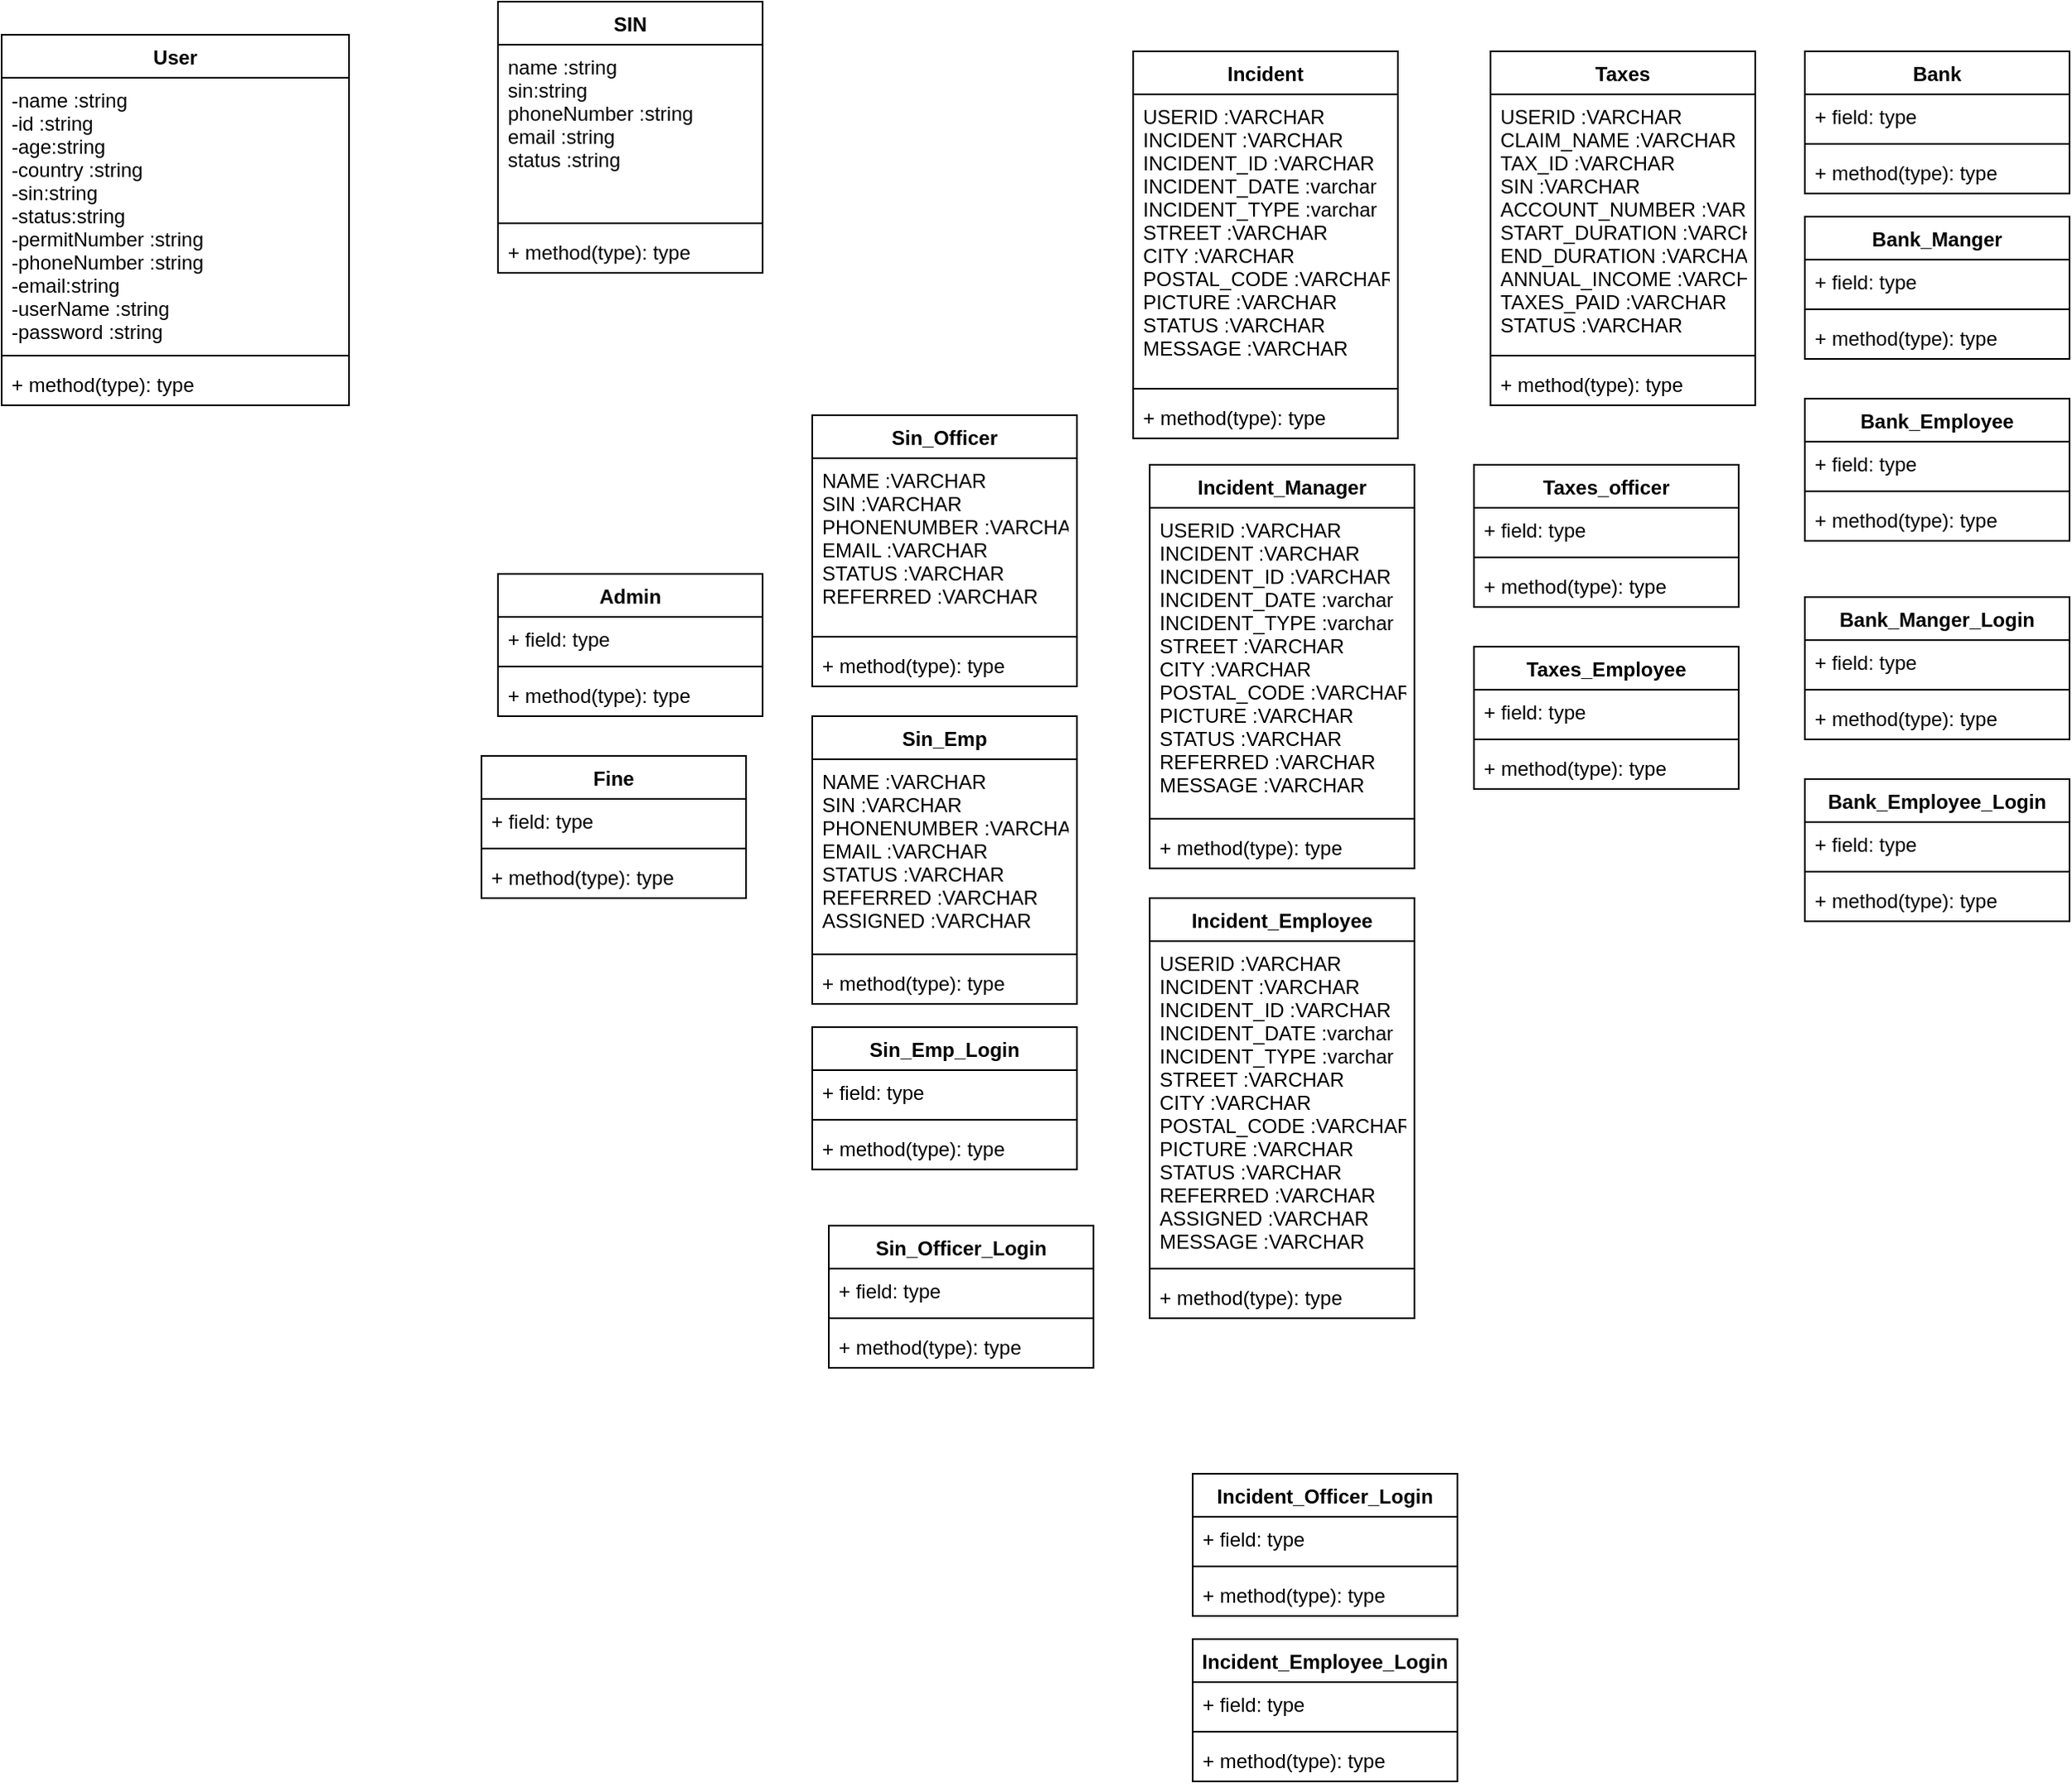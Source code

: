 <mxfile version="20.6.2" type="device"><diagram id="7TPfYMqjOXTpqe688zoS" name="Page-1"><mxGraphModel dx="2105" dy="641" grid="1" gridSize="10" guides="1" tooltips="1" connect="1" arrows="1" fold="1" page="1" pageScale="1" pageWidth="827" pageHeight="1169" math="0" shadow="0"><root><mxCell id="0"/><mxCell id="1" parent="0"/><mxCell id="t15MhjpTgTjXFIqs2MB7-1" value="User" style="swimlane;fontStyle=1;align=center;verticalAlign=top;childLayout=stackLayout;horizontal=1;startSize=26;horizontalStack=0;resizeParent=1;resizeParentMax=0;resizeLast=0;collapsible=1;marginBottom=0;" parent="1" vertex="1"><mxGeometry x="-270" y="130" width="210" height="224" as="geometry"/></mxCell><mxCell id="t15MhjpTgTjXFIqs2MB7-2" value="-name :string &#10;-id :string &#10;-age:string &#10;-country :string &#10;-sin:string &#10;-status:string &#10;-permitNumber :string &#10;-phoneNumber :string &#10;-email:string &#10;-userName :string &#10;-password :string " style="text;strokeColor=none;fillColor=none;align=left;verticalAlign=top;spacingLeft=4;spacingRight=4;overflow=hidden;rotatable=0;points=[[0,0.5],[1,0.5]];portConstraint=eastwest;" parent="t15MhjpTgTjXFIqs2MB7-1" vertex="1"><mxGeometry y="26" width="210" height="164" as="geometry"/></mxCell><mxCell id="t15MhjpTgTjXFIqs2MB7-3" value="" style="line;strokeWidth=1;fillColor=none;align=left;verticalAlign=middle;spacingTop=-1;spacingLeft=3;spacingRight=3;rotatable=0;labelPosition=right;points=[];portConstraint=eastwest;strokeColor=inherit;" parent="t15MhjpTgTjXFIqs2MB7-1" vertex="1"><mxGeometry y="190" width="210" height="8" as="geometry"/></mxCell><mxCell id="t15MhjpTgTjXFIqs2MB7-4" value="+ method(type): type" style="text;strokeColor=none;fillColor=none;align=left;verticalAlign=top;spacingLeft=4;spacingRight=4;overflow=hidden;rotatable=0;points=[[0,0.5],[1,0.5]];portConstraint=eastwest;" parent="t15MhjpTgTjXFIqs2MB7-1" vertex="1"><mxGeometry y="198" width="210" height="26" as="geometry"/></mxCell><mxCell id="t15MhjpTgTjXFIqs2MB7-5" value="SIN" style="swimlane;fontStyle=1;align=center;verticalAlign=top;childLayout=stackLayout;horizontal=1;startSize=26;horizontalStack=0;resizeParent=1;resizeParentMax=0;resizeLast=0;collapsible=1;marginBottom=0;" parent="1" vertex="1"><mxGeometry x="30" y="110" width="160" height="164" as="geometry"/></mxCell><mxCell id="t15MhjpTgTjXFIqs2MB7-6" value="name :string &#10;sin:string &#10;phoneNumber :string &#10;email :string &#10;status :string " style="text;strokeColor=none;fillColor=none;align=left;verticalAlign=top;spacingLeft=4;spacingRight=4;overflow=hidden;rotatable=0;points=[[0,0.5],[1,0.5]];portConstraint=eastwest;" parent="t15MhjpTgTjXFIqs2MB7-5" vertex="1"><mxGeometry y="26" width="160" height="104" as="geometry"/></mxCell><mxCell id="t15MhjpTgTjXFIqs2MB7-7" value="" style="line;strokeWidth=1;fillColor=none;align=left;verticalAlign=middle;spacingTop=-1;spacingLeft=3;spacingRight=3;rotatable=0;labelPosition=right;points=[];portConstraint=eastwest;strokeColor=inherit;" parent="t15MhjpTgTjXFIqs2MB7-5" vertex="1"><mxGeometry y="130" width="160" height="8" as="geometry"/></mxCell><mxCell id="t15MhjpTgTjXFIqs2MB7-8" value="+ method(type): type" style="text;strokeColor=none;fillColor=none;align=left;verticalAlign=top;spacingLeft=4;spacingRight=4;overflow=hidden;rotatable=0;points=[[0,0.5],[1,0.5]];portConstraint=eastwest;" parent="t15MhjpTgTjXFIqs2MB7-5" vertex="1"><mxGeometry y="138" width="160" height="26" as="geometry"/></mxCell><mxCell id="t15MhjpTgTjXFIqs2MB7-9" value="Sin_Officer" style="swimlane;fontStyle=1;align=center;verticalAlign=top;childLayout=stackLayout;horizontal=1;startSize=26;horizontalStack=0;resizeParent=1;resizeParentMax=0;resizeLast=0;collapsible=1;marginBottom=0;" parent="1" vertex="1"><mxGeometry x="220" y="360" width="160" height="164" as="geometry"/></mxCell><mxCell id="t15MhjpTgTjXFIqs2MB7-10" value="NAME :VARCHAR &#10;SIN :VARCHAR &#10;PHONENUMBER :VARCHAR&#10;EMAIL :VARCHAR&#10;STATUS :VARCHAR&#10;REFERRED :VARCHAR" style="text;strokeColor=none;fillColor=none;align=left;verticalAlign=top;spacingLeft=4;spacingRight=4;overflow=hidden;rotatable=0;points=[[0,0.5],[1,0.5]];portConstraint=eastwest;" parent="t15MhjpTgTjXFIqs2MB7-9" vertex="1"><mxGeometry y="26" width="160" height="104" as="geometry"/></mxCell><mxCell id="t15MhjpTgTjXFIqs2MB7-11" value="" style="line;strokeWidth=1;fillColor=none;align=left;verticalAlign=middle;spacingTop=-1;spacingLeft=3;spacingRight=3;rotatable=0;labelPosition=right;points=[];portConstraint=eastwest;strokeColor=inherit;" parent="t15MhjpTgTjXFIqs2MB7-9" vertex="1"><mxGeometry y="130" width="160" height="8" as="geometry"/></mxCell><mxCell id="t15MhjpTgTjXFIqs2MB7-12" value="+ method(type): type" style="text;strokeColor=none;fillColor=none;align=left;verticalAlign=top;spacingLeft=4;spacingRight=4;overflow=hidden;rotatable=0;points=[[0,0.5],[1,0.5]];portConstraint=eastwest;" parent="t15MhjpTgTjXFIqs2MB7-9" vertex="1"><mxGeometry y="138" width="160" height="26" as="geometry"/></mxCell><mxCell id="t15MhjpTgTjXFIqs2MB7-13" value="Sin_Emp" style="swimlane;fontStyle=1;align=center;verticalAlign=top;childLayout=stackLayout;horizontal=1;startSize=26;horizontalStack=0;resizeParent=1;resizeParentMax=0;resizeLast=0;collapsible=1;marginBottom=0;" parent="1" vertex="1"><mxGeometry x="220" y="542" width="160" height="174" as="geometry"/></mxCell><mxCell id="t15MhjpTgTjXFIqs2MB7-14" value="NAME :VARCHAR&#10;SIN :VARCHAR&#10;PHONENUMBER :VARCHAR&#10;EMAIL :VARCHAR&#10;STATUS :VARCHAR&#10;REFERRED :VARCHAR&#10;ASSIGNED :VARCHAR" style="text;strokeColor=none;fillColor=none;align=left;verticalAlign=top;spacingLeft=4;spacingRight=4;overflow=hidden;rotatable=0;points=[[0,0.5],[1,0.5]];portConstraint=eastwest;" parent="t15MhjpTgTjXFIqs2MB7-13" vertex="1"><mxGeometry y="26" width="160" height="114" as="geometry"/></mxCell><mxCell id="t15MhjpTgTjXFIqs2MB7-15" value="" style="line;strokeWidth=1;fillColor=none;align=left;verticalAlign=middle;spacingTop=-1;spacingLeft=3;spacingRight=3;rotatable=0;labelPosition=right;points=[];portConstraint=eastwest;strokeColor=inherit;" parent="t15MhjpTgTjXFIqs2MB7-13" vertex="1"><mxGeometry y="140" width="160" height="8" as="geometry"/></mxCell><mxCell id="t15MhjpTgTjXFIqs2MB7-16" value="+ method(type): type" style="text;strokeColor=none;fillColor=none;align=left;verticalAlign=top;spacingLeft=4;spacingRight=4;overflow=hidden;rotatable=0;points=[[0,0.5],[1,0.5]];portConstraint=eastwest;" parent="t15MhjpTgTjXFIqs2MB7-13" vertex="1"><mxGeometry y="148" width="160" height="26" as="geometry"/></mxCell><mxCell id="t15MhjpTgTjXFIqs2MB7-17" value="Incident" style="swimlane;fontStyle=1;align=center;verticalAlign=top;childLayout=stackLayout;horizontal=1;startSize=26;horizontalStack=0;resizeParent=1;resizeParentMax=0;resizeLast=0;collapsible=1;marginBottom=0;" parent="1" vertex="1"><mxGeometry x="414" y="140" width="160" height="234" as="geometry"/></mxCell><mxCell id="t15MhjpTgTjXFIqs2MB7-18" value="USERID :VARCHAR&#10;INCIDENT :VARCHAR&#10;INCIDENT_ID :VARCHAR&#10;INCIDENT_DATE :varchar&#10;INCIDENT_TYPE :varchar&#10;STREET :VARCHAR&#10;CITY :VARCHAR&#10;POSTAL_CODE :VARCHAR&#10;PICTURE :VARCHAR&#10;STATUS :VARCHAR&#10;MESSAGE :VARCHAR" style="text;strokeColor=none;fillColor=none;align=left;verticalAlign=top;spacingLeft=4;spacingRight=4;overflow=hidden;rotatable=0;points=[[0,0.5],[1,0.5]];portConstraint=eastwest;" parent="t15MhjpTgTjXFIqs2MB7-17" vertex="1"><mxGeometry y="26" width="160" height="174" as="geometry"/></mxCell><mxCell id="t15MhjpTgTjXFIqs2MB7-19" value="" style="line;strokeWidth=1;fillColor=none;align=left;verticalAlign=middle;spacingTop=-1;spacingLeft=3;spacingRight=3;rotatable=0;labelPosition=right;points=[];portConstraint=eastwest;strokeColor=inherit;" parent="t15MhjpTgTjXFIqs2MB7-17" vertex="1"><mxGeometry y="200" width="160" height="8" as="geometry"/></mxCell><mxCell id="t15MhjpTgTjXFIqs2MB7-20" value="+ method(type): type" style="text;strokeColor=none;fillColor=none;align=left;verticalAlign=top;spacingLeft=4;spacingRight=4;overflow=hidden;rotatable=0;points=[[0,0.5],[1,0.5]];portConstraint=eastwest;" parent="t15MhjpTgTjXFIqs2MB7-17" vertex="1"><mxGeometry y="208" width="160" height="26" as="geometry"/></mxCell><mxCell id="t15MhjpTgTjXFIqs2MB7-21" value="Incident_Manager" style="swimlane;fontStyle=1;align=center;verticalAlign=top;childLayout=stackLayout;horizontal=1;startSize=26;horizontalStack=0;resizeParent=1;resizeParentMax=0;resizeLast=0;collapsible=1;marginBottom=0;" parent="1" vertex="1"><mxGeometry x="424" y="390" width="160" height="244" as="geometry"/></mxCell><mxCell id="t15MhjpTgTjXFIqs2MB7-22" value="USERID :VARCHAR &#10;INCIDENT :VARCHAR &#10;INCIDENT_ID :VARCHAR &#10;INCIDENT_DATE :varchar &#10;INCIDENT_TYPE :varchar &#10;STREET :VARCHAR &#10;CITY :VARCHAR &#10;POSTAL_CODE :VARCHAR &#10;PICTURE :VARCHAR &#10;STATUS :VARCHAR &#10;REFERRED :VARCHAR &#10;MESSAGE :VARCHAR " style="text;strokeColor=none;fillColor=none;align=left;verticalAlign=top;spacingLeft=4;spacingRight=4;overflow=hidden;rotatable=0;points=[[0,0.5],[1,0.5]];portConstraint=eastwest;" parent="t15MhjpTgTjXFIqs2MB7-21" vertex="1"><mxGeometry y="26" width="160" height="184" as="geometry"/></mxCell><mxCell id="t15MhjpTgTjXFIqs2MB7-23" value="" style="line;strokeWidth=1;fillColor=none;align=left;verticalAlign=middle;spacingTop=-1;spacingLeft=3;spacingRight=3;rotatable=0;labelPosition=right;points=[];portConstraint=eastwest;strokeColor=inherit;" parent="t15MhjpTgTjXFIqs2MB7-21" vertex="1"><mxGeometry y="210" width="160" height="8" as="geometry"/></mxCell><mxCell id="t15MhjpTgTjXFIqs2MB7-24" value="+ method(type): type" style="text;strokeColor=none;fillColor=none;align=left;verticalAlign=top;spacingLeft=4;spacingRight=4;overflow=hidden;rotatable=0;points=[[0,0.5],[1,0.5]];portConstraint=eastwest;" parent="t15MhjpTgTjXFIqs2MB7-21" vertex="1"><mxGeometry y="218" width="160" height="26" as="geometry"/></mxCell><mxCell id="t15MhjpTgTjXFIqs2MB7-25" value="Incident_Employee" style="swimlane;fontStyle=1;align=center;verticalAlign=top;childLayout=stackLayout;horizontal=1;startSize=26;horizontalStack=0;resizeParent=1;resizeParentMax=0;resizeLast=0;collapsible=1;marginBottom=0;" parent="1" vertex="1"><mxGeometry x="424" y="652" width="160" height="254" as="geometry"/></mxCell><mxCell id="t15MhjpTgTjXFIqs2MB7-26" value="USERID :VARCHAR &#10;INCIDENT :VARCHAR &#10;INCIDENT_ID :VARCHAR &#10;INCIDENT_DATE :varchar &#10;INCIDENT_TYPE :varchar &#10;STREET :VARCHAR &#10;CITY :VARCHAR &#10;POSTAL_CODE :VARCHAR &#10;PICTURE :VARCHAR &#10;STATUS :VARCHAR &#10;REFERRED :VARCHAR &#10;ASSIGNED :VARCHAR &#10;MESSAGE :VARCHAR " style="text;strokeColor=none;fillColor=none;align=left;verticalAlign=top;spacingLeft=4;spacingRight=4;overflow=hidden;rotatable=0;points=[[0,0.5],[1,0.5]];portConstraint=eastwest;" parent="t15MhjpTgTjXFIqs2MB7-25" vertex="1"><mxGeometry y="26" width="160" height="194" as="geometry"/></mxCell><mxCell id="t15MhjpTgTjXFIqs2MB7-27" value="" style="line;strokeWidth=1;fillColor=none;align=left;verticalAlign=middle;spacingTop=-1;spacingLeft=3;spacingRight=3;rotatable=0;labelPosition=right;points=[];portConstraint=eastwest;strokeColor=inherit;" parent="t15MhjpTgTjXFIqs2MB7-25" vertex="1"><mxGeometry y="220" width="160" height="8" as="geometry"/></mxCell><mxCell id="t15MhjpTgTjXFIqs2MB7-28" value="+ method(type): type" style="text;strokeColor=none;fillColor=none;align=left;verticalAlign=top;spacingLeft=4;spacingRight=4;overflow=hidden;rotatable=0;points=[[0,0.5],[1,0.5]];portConstraint=eastwest;" parent="t15MhjpTgTjXFIqs2MB7-25" vertex="1"><mxGeometry y="228" width="160" height="26" as="geometry"/></mxCell><mxCell id="t15MhjpTgTjXFIqs2MB7-29" value="Taxes" style="swimlane;fontStyle=1;align=center;verticalAlign=top;childLayout=stackLayout;horizontal=1;startSize=26;horizontalStack=0;resizeParent=1;resizeParentMax=0;resizeLast=0;collapsible=1;marginBottom=0;" parent="1" vertex="1"><mxGeometry x="630" y="140" width="160" height="214" as="geometry"/></mxCell><mxCell id="t15MhjpTgTjXFIqs2MB7-30" value="USERID :VARCHAR &#10;CLAIM_NAME :VARCHAR &#10;TAX_ID :VARCHAR &#10;SIN :VARCHAR &#10;ACCOUNT_NUMBER :VARCHAR &#10;START_DURATION :VARCHAR &#10;END_DURATION :VARCHAR &#10;ANNUAL_INCOME :VARCHAR &#10;TAXES_PAID :VARCHAR &#10;STATUS :VARCHAR" style="text;strokeColor=none;fillColor=none;align=left;verticalAlign=top;spacingLeft=4;spacingRight=4;overflow=hidden;rotatable=0;points=[[0,0.5],[1,0.5]];portConstraint=eastwest;" parent="t15MhjpTgTjXFIqs2MB7-29" vertex="1"><mxGeometry y="26" width="160" height="154" as="geometry"/></mxCell><mxCell id="t15MhjpTgTjXFIqs2MB7-31" value="" style="line;strokeWidth=1;fillColor=none;align=left;verticalAlign=middle;spacingTop=-1;spacingLeft=3;spacingRight=3;rotatable=0;labelPosition=right;points=[];portConstraint=eastwest;strokeColor=inherit;" parent="t15MhjpTgTjXFIqs2MB7-29" vertex="1"><mxGeometry y="180" width="160" height="8" as="geometry"/></mxCell><mxCell id="t15MhjpTgTjXFIqs2MB7-32" value="+ method(type): type" style="text;strokeColor=none;fillColor=none;align=left;verticalAlign=top;spacingLeft=4;spacingRight=4;overflow=hidden;rotatable=0;points=[[0,0.5],[1,0.5]];portConstraint=eastwest;" parent="t15MhjpTgTjXFIqs2MB7-29" vertex="1"><mxGeometry y="188" width="160" height="26" as="geometry"/></mxCell><mxCell id="t15MhjpTgTjXFIqs2MB7-33" value="Taxes_officer" style="swimlane;fontStyle=1;align=center;verticalAlign=top;childLayout=stackLayout;horizontal=1;startSize=26;horizontalStack=0;resizeParent=1;resizeParentMax=0;resizeLast=0;collapsible=1;marginBottom=0;" parent="1" vertex="1"><mxGeometry x="620" y="390" width="160" height="86" as="geometry"/></mxCell><mxCell id="t15MhjpTgTjXFIqs2MB7-34" value="+ field: type" style="text;strokeColor=none;fillColor=none;align=left;verticalAlign=top;spacingLeft=4;spacingRight=4;overflow=hidden;rotatable=0;points=[[0,0.5],[1,0.5]];portConstraint=eastwest;" parent="t15MhjpTgTjXFIqs2MB7-33" vertex="1"><mxGeometry y="26" width="160" height="26" as="geometry"/></mxCell><mxCell id="t15MhjpTgTjXFIqs2MB7-35" value="" style="line;strokeWidth=1;fillColor=none;align=left;verticalAlign=middle;spacingTop=-1;spacingLeft=3;spacingRight=3;rotatable=0;labelPosition=right;points=[];portConstraint=eastwest;strokeColor=inherit;" parent="t15MhjpTgTjXFIqs2MB7-33" vertex="1"><mxGeometry y="52" width="160" height="8" as="geometry"/></mxCell><mxCell id="t15MhjpTgTjXFIqs2MB7-36" value="+ method(type): type" style="text;strokeColor=none;fillColor=none;align=left;verticalAlign=top;spacingLeft=4;spacingRight=4;overflow=hidden;rotatable=0;points=[[0,0.5],[1,0.5]];portConstraint=eastwest;" parent="t15MhjpTgTjXFIqs2MB7-33" vertex="1"><mxGeometry y="60" width="160" height="26" as="geometry"/></mxCell><mxCell id="t15MhjpTgTjXFIqs2MB7-37" value="Taxes_Employee" style="swimlane;fontStyle=1;align=center;verticalAlign=top;childLayout=stackLayout;horizontal=1;startSize=26;horizontalStack=0;resizeParent=1;resizeParentMax=0;resizeLast=0;collapsible=1;marginBottom=0;" parent="1" vertex="1"><mxGeometry x="620" y="500" width="160" height="86" as="geometry"/></mxCell><mxCell id="t15MhjpTgTjXFIqs2MB7-38" value="+ field: type" style="text;strokeColor=none;fillColor=none;align=left;verticalAlign=top;spacingLeft=4;spacingRight=4;overflow=hidden;rotatable=0;points=[[0,0.5],[1,0.5]];portConstraint=eastwest;" parent="t15MhjpTgTjXFIqs2MB7-37" vertex="1"><mxGeometry y="26" width="160" height="26" as="geometry"/></mxCell><mxCell id="t15MhjpTgTjXFIqs2MB7-39" value="" style="line;strokeWidth=1;fillColor=none;align=left;verticalAlign=middle;spacingTop=-1;spacingLeft=3;spacingRight=3;rotatable=0;labelPosition=right;points=[];portConstraint=eastwest;strokeColor=inherit;" parent="t15MhjpTgTjXFIqs2MB7-37" vertex="1"><mxGeometry y="52" width="160" height="8" as="geometry"/></mxCell><mxCell id="t15MhjpTgTjXFIqs2MB7-40" value="+ method(type): type" style="text;strokeColor=none;fillColor=none;align=left;verticalAlign=top;spacingLeft=4;spacingRight=4;overflow=hidden;rotatable=0;points=[[0,0.5],[1,0.5]];portConstraint=eastwest;" parent="t15MhjpTgTjXFIqs2MB7-37" vertex="1"><mxGeometry y="60" width="160" height="26" as="geometry"/></mxCell><mxCell id="t15MhjpTgTjXFIqs2MB7-41" value="Bank" style="swimlane;fontStyle=1;align=center;verticalAlign=top;childLayout=stackLayout;horizontal=1;startSize=26;horizontalStack=0;resizeParent=1;resizeParentMax=0;resizeLast=0;collapsible=1;marginBottom=0;" parent="1" vertex="1"><mxGeometry x="820" y="140" width="160" height="86" as="geometry"/></mxCell><mxCell id="t15MhjpTgTjXFIqs2MB7-42" value="+ field: type" style="text;strokeColor=none;fillColor=none;align=left;verticalAlign=top;spacingLeft=4;spacingRight=4;overflow=hidden;rotatable=0;points=[[0,0.5],[1,0.5]];portConstraint=eastwest;" parent="t15MhjpTgTjXFIqs2MB7-41" vertex="1"><mxGeometry y="26" width="160" height="26" as="geometry"/></mxCell><mxCell id="t15MhjpTgTjXFIqs2MB7-43" value="" style="line;strokeWidth=1;fillColor=none;align=left;verticalAlign=middle;spacingTop=-1;spacingLeft=3;spacingRight=3;rotatable=0;labelPosition=right;points=[];portConstraint=eastwest;strokeColor=inherit;" parent="t15MhjpTgTjXFIqs2MB7-41" vertex="1"><mxGeometry y="52" width="160" height="8" as="geometry"/></mxCell><mxCell id="t15MhjpTgTjXFIqs2MB7-44" value="+ method(type): type" style="text;strokeColor=none;fillColor=none;align=left;verticalAlign=top;spacingLeft=4;spacingRight=4;overflow=hidden;rotatable=0;points=[[0,0.5],[1,0.5]];portConstraint=eastwest;" parent="t15MhjpTgTjXFIqs2MB7-41" vertex="1"><mxGeometry y="60" width="160" height="26" as="geometry"/></mxCell><mxCell id="t15MhjpTgTjXFIqs2MB7-45" value="Bank_Manger" style="swimlane;fontStyle=1;align=center;verticalAlign=top;childLayout=stackLayout;horizontal=1;startSize=26;horizontalStack=0;resizeParent=1;resizeParentMax=0;resizeLast=0;collapsible=1;marginBottom=0;" parent="1" vertex="1"><mxGeometry x="820" y="240" width="160" height="86" as="geometry"/></mxCell><mxCell id="t15MhjpTgTjXFIqs2MB7-46" value="+ field: type" style="text;strokeColor=none;fillColor=none;align=left;verticalAlign=top;spacingLeft=4;spacingRight=4;overflow=hidden;rotatable=0;points=[[0,0.5],[1,0.5]];portConstraint=eastwest;" parent="t15MhjpTgTjXFIqs2MB7-45" vertex="1"><mxGeometry y="26" width="160" height="26" as="geometry"/></mxCell><mxCell id="t15MhjpTgTjXFIqs2MB7-47" value="" style="line;strokeWidth=1;fillColor=none;align=left;verticalAlign=middle;spacingTop=-1;spacingLeft=3;spacingRight=3;rotatable=0;labelPosition=right;points=[];portConstraint=eastwest;strokeColor=inherit;" parent="t15MhjpTgTjXFIqs2MB7-45" vertex="1"><mxGeometry y="52" width="160" height="8" as="geometry"/></mxCell><mxCell id="t15MhjpTgTjXFIqs2MB7-48" value="+ method(type): type" style="text;strokeColor=none;fillColor=none;align=left;verticalAlign=top;spacingLeft=4;spacingRight=4;overflow=hidden;rotatable=0;points=[[0,0.5],[1,0.5]];portConstraint=eastwest;" parent="t15MhjpTgTjXFIqs2MB7-45" vertex="1"><mxGeometry y="60" width="160" height="26" as="geometry"/></mxCell><mxCell id="t15MhjpTgTjXFIqs2MB7-49" value="Bank_Employee" style="swimlane;fontStyle=1;align=center;verticalAlign=top;childLayout=stackLayout;horizontal=1;startSize=26;horizontalStack=0;resizeParent=1;resizeParentMax=0;resizeLast=0;collapsible=1;marginBottom=0;" parent="1" vertex="1"><mxGeometry x="820" y="350" width="160" height="86" as="geometry"/></mxCell><mxCell id="t15MhjpTgTjXFIqs2MB7-50" value="+ field: type" style="text;strokeColor=none;fillColor=none;align=left;verticalAlign=top;spacingLeft=4;spacingRight=4;overflow=hidden;rotatable=0;points=[[0,0.5],[1,0.5]];portConstraint=eastwest;" parent="t15MhjpTgTjXFIqs2MB7-49" vertex="1"><mxGeometry y="26" width="160" height="26" as="geometry"/></mxCell><mxCell id="t15MhjpTgTjXFIqs2MB7-51" value="" style="line;strokeWidth=1;fillColor=none;align=left;verticalAlign=middle;spacingTop=-1;spacingLeft=3;spacingRight=3;rotatable=0;labelPosition=right;points=[];portConstraint=eastwest;strokeColor=inherit;" parent="t15MhjpTgTjXFIqs2MB7-49" vertex="1"><mxGeometry y="52" width="160" height="8" as="geometry"/></mxCell><mxCell id="t15MhjpTgTjXFIqs2MB7-52" value="+ method(type): type" style="text;strokeColor=none;fillColor=none;align=left;verticalAlign=top;spacingLeft=4;spacingRight=4;overflow=hidden;rotatable=0;points=[[0,0.5],[1,0.5]];portConstraint=eastwest;" parent="t15MhjpTgTjXFIqs2MB7-49" vertex="1"><mxGeometry y="60" width="160" height="26" as="geometry"/></mxCell><mxCell id="t15MhjpTgTjXFIqs2MB7-53" value="Admin" style="swimlane;fontStyle=1;align=center;verticalAlign=top;childLayout=stackLayout;horizontal=1;startSize=26;horizontalStack=0;resizeParent=1;resizeParentMax=0;resizeLast=0;collapsible=1;marginBottom=0;" parent="1" vertex="1"><mxGeometry x="30" y="456" width="160" height="86" as="geometry"/></mxCell><mxCell id="t15MhjpTgTjXFIqs2MB7-54" value="+ field: type" style="text;strokeColor=none;fillColor=none;align=left;verticalAlign=top;spacingLeft=4;spacingRight=4;overflow=hidden;rotatable=0;points=[[0,0.5],[1,0.5]];portConstraint=eastwest;" parent="t15MhjpTgTjXFIqs2MB7-53" vertex="1"><mxGeometry y="26" width="160" height="26" as="geometry"/></mxCell><mxCell id="t15MhjpTgTjXFIqs2MB7-55" value="" style="line;strokeWidth=1;fillColor=none;align=left;verticalAlign=middle;spacingTop=-1;spacingLeft=3;spacingRight=3;rotatable=0;labelPosition=right;points=[];portConstraint=eastwest;strokeColor=inherit;" parent="t15MhjpTgTjXFIqs2MB7-53" vertex="1"><mxGeometry y="52" width="160" height="8" as="geometry"/></mxCell><mxCell id="t15MhjpTgTjXFIqs2MB7-56" value="+ method(type): type" style="text;strokeColor=none;fillColor=none;align=left;verticalAlign=top;spacingLeft=4;spacingRight=4;overflow=hidden;rotatable=0;points=[[0,0.5],[1,0.5]];portConstraint=eastwest;" parent="t15MhjpTgTjXFIqs2MB7-53" vertex="1"><mxGeometry y="60" width="160" height="26" as="geometry"/></mxCell><mxCell id="t15MhjpTgTjXFIqs2MB7-57" value="Bank_Manger_Login" style="swimlane;fontStyle=1;align=center;verticalAlign=top;childLayout=stackLayout;horizontal=1;startSize=26;horizontalStack=0;resizeParent=1;resizeParentMax=0;resizeLast=0;collapsible=1;marginBottom=0;" parent="1" vertex="1"><mxGeometry x="820" y="470" width="160" height="86" as="geometry"/></mxCell><mxCell id="t15MhjpTgTjXFIqs2MB7-58" value="+ field: type" style="text;strokeColor=none;fillColor=none;align=left;verticalAlign=top;spacingLeft=4;spacingRight=4;overflow=hidden;rotatable=0;points=[[0,0.5],[1,0.5]];portConstraint=eastwest;" parent="t15MhjpTgTjXFIqs2MB7-57" vertex="1"><mxGeometry y="26" width="160" height="26" as="geometry"/></mxCell><mxCell id="t15MhjpTgTjXFIqs2MB7-59" value="" style="line;strokeWidth=1;fillColor=none;align=left;verticalAlign=middle;spacingTop=-1;spacingLeft=3;spacingRight=3;rotatable=0;labelPosition=right;points=[];portConstraint=eastwest;strokeColor=inherit;" parent="t15MhjpTgTjXFIqs2MB7-57" vertex="1"><mxGeometry y="52" width="160" height="8" as="geometry"/></mxCell><mxCell id="t15MhjpTgTjXFIqs2MB7-60" value="+ method(type): type" style="text;strokeColor=none;fillColor=none;align=left;verticalAlign=top;spacingLeft=4;spacingRight=4;overflow=hidden;rotatable=0;points=[[0,0.5],[1,0.5]];portConstraint=eastwest;" parent="t15MhjpTgTjXFIqs2MB7-57" vertex="1"><mxGeometry y="60" width="160" height="26" as="geometry"/></mxCell><mxCell id="t15MhjpTgTjXFIqs2MB7-61" value="Bank_Employee_Login" style="swimlane;fontStyle=1;align=center;verticalAlign=top;childLayout=stackLayout;horizontal=1;startSize=26;horizontalStack=0;resizeParent=1;resizeParentMax=0;resizeLast=0;collapsible=1;marginBottom=0;" parent="1" vertex="1"><mxGeometry x="820" y="580" width="160" height="86" as="geometry"/></mxCell><mxCell id="t15MhjpTgTjXFIqs2MB7-62" value="+ field: type" style="text;strokeColor=none;fillColor=none;align=left;verticalAlign=top;spacingLeft=4;spacingRight=4;overflow=hidden;rotatable=0;points=[[0,0.5],[1,0.5]];portConstraint=eastwest;" parent="t15MhjpTgTjXFIqs2MB7-61" vertex="1"><mxGeometry y="26" width="160" height="26" as="geometry"/></mxCell><mxCell id="t15MhjpTgTjXFIqs2MB7-63" value="" style="line;strokeWidth=1;fillColor=none;align=left;verticalAlign=middle;spacingTop=-1;spacingLeft=3;spacingRight=3;rotatable=0;labelPosition=right;points=[];portConstraint=eastwest;strokeColor=inherit;" parent="t15MhjpTgTjXFIqs2MB7-61" vertex="1"><mxGeometry y="52" width="160" height="8" as="geometry"/></mxCell><mxCell id="t15MhjpTgTjXFIqs2MB7-64" value="+ method(type): type" style="text;strokeColor=none;fillColor=none;align=left;verticalAlign=top;spacingLeft=4;spacingRight=4;overflow=hidden;rotatable=0;points=[[0,0.5],[1,0.5]];portConstraint=eastwest;" parent="t15MhjpTgTjXFIqs2MB7-61" vertex="1"><mxGeometry y="60" width="160" height="26" as="geometry"/></mxCell><mxCell id="t15MhjpTgTjXFIqs2MB7-65" value="Sin_Officer_Login" style="swimlane;fontStyle=1;align=center;verticalAlign=top;childLayout=stackLayout;horizontal=1;startSize=26;horizontalStack=0;resizeParent=1;resizeParentMax=0;resizeLast=0;collapsible=1;marginBottom=0;" parent="1" vertex="1"><mxGeometry x="230" y="850" width="160" height="86" as="geometry"/></mxCell><mxCell id="t15MhjpTgTjXFIqs2MB7-66" value="+ field: type" style="text;strokeColor=none;fillColor=none;align=left;verticalAlign=top;spacingLeft=4;spacingRight=4;overflow=hidden;rotatable=0;points=[[0,0.5],[1,0.5]];portConstraint=eastwest;" parent="t15MhjpTgTjXFIqs2MB7-65" vertex="1"><mxGeometry y="26" width="160" height="26" as="geometry"/></mxCell><mxCell id="t15MhjpTgTjXFIqs2MB7-67" value="" style="line;strokeWidth=1;fillColor=none;align=left;verticalAlign=middle;spacingTop=-1;spacingLeft=3;spacingRight=3;rotatable=0;labelPosition=right;points=[];portConstraint=eastwest;strokeColor=inherit;" parent="t15MhjpTgTjXFIqs2MB7-65" vertex="1"><mxGeometry y="52" width="160" height="8" as="geometry"/></mxCell><mxCell id="t15MhjpTgTjXFIqs2MB7-68" value="+ method(type): type" style="text;strokeColor=none;fillColor=none;align=left;verticalAlign=top;spacingLeft=4;spacingRight=4;overflow=hidden;rotatable=0;points=[[0,0.5],[1,0.5]];portConstraint=eastwest;" parent="t15MhjpTgTjXFIqs2MB7-65" vertex="1"><mxGeometry y="60" width="160" height="26" as="geometry"/></mxCell><mxCell id="t15MhjpTgTjXFIqs2MB7-69" value="Sin_Emp_Login" style="swimlane;fontStyle=1;align=center;verticalAlign=top;childLayout=stackLayout;horizontal=1;startSize=26;horizontalStack=0;resizeParent=1;resizeParentMax=0;resizeLast=0;collapsible=1;marginBottom=0;" parent="1" vertex="1"><mxGeometry x="220" y="730" width="160" height="86" as="geometry"/></mxCell><mxCell id="t15MhjpTgTjXFIqs2MB7-70" value="+ field: type" style="text;strokeColor=none;fillColor=none;align=left;verticalAlign=top;spacingLeft=4;spacingRight=4;overflow=hidden;rotatable=0;points=[[0,0.5],[1,0.5]];portConstraint=eastwest;" parent="t15MhjpTgTjXFIqs2MB7-69" vertex="1"><mxGeometry y="26" width="160" height="26" as="geometry"/></mxCell><mxCell id="t15MhjpTgTjXFIqs2MB7-71" value="" style="line;strokeWidth=1;fillColor=none;align=left;verticalAlign=middle;spacingTop=-1;spacingLeft=3;spacingRight=3;rotatable=0;labelPosition=right;points=[];portConstraint=eastwest;strokeColor=inherit;" parent="t15MhjpTgTjXFIqs2MB7-69" vertex="1"><mxGeometry y="52" width="160" height="8" as="geometry"/></mxCell><mxCell id="t15MhjpTgTjXFIqs2MB7-72" value="+ method(type): type" style="text;strokeColor=none;fillColor=none;align=left;verticalAlign=top;spacingLeft=4;spacingRight=4;overflow=hidden;rotatable=0;points=[[0,0.5],[1,0.5]];portConstraint=eastwest;" parent="t15MhjpTgTjXFIqs2MB7-69" vertex="1"><mxGeometry y="60" width="160" height="26" as="geometry"/></mxCell><mxCell id="t15MhjpTgTjXFIqs2MB7-73" value="Incident_Officer_Login" style="swimlane;fontStyle=1;align=center;verticalAlign=top;childLayout=stackLayout;horizontal=1;startSize=26;horizontalStack=0;resizeParent=1;resizeParentMax=0;resizeLast=0;collapsible=1;marginBottom=0;" parent="1" vertex="1"><mxGeometry x="450" y="1000" width="160" height="86" as="geometry"/></mxCell><mxCell id="t15MhjpTgTjXFIqs2MB7-74" value="+ field: type" style="text;strokeColor=none;fillColor=none;align=left;verticalAlign=top;spacingLeft=4;spacingRight=4;overflow=hidden;rotatable=0;points=[[0,0.5],[1,0.5]];portConstraint=eastwest;" parent="t15MhjpTgTjXFIqs2MB7-73" vertex="1"><mxGeometry y="26" width="160" height="26" as="geometry"/></mxCell><mxCell id="t15MhjpTgTjXFIqs2MB7-75" value="" style="line;strokeWidth=1;fillColor=none;align=left;verticalAlign=middle;spacingTop=-1;spacingLeft=3;spacingRight=3;rotatable=0;labelPosition=right;points=[];portConstraint=eastwest;strokeColor=inherit;" parent="t15MhjpTgTjXFIqs2MB7-73" vertex="1"><mxGeometry y="52" width="160" height="8" as="geometry"/></mxCell><mxCell id="t15MhjpTgTjXFIqs2MB7-76" value="+ method(type): type" style="text;strokeColor=none;fillColor=none;align=left;verticalAlign=top;spacingLeft=4;spacingRight=4;overflow=hidden;rotatable=0;points=[[0,0.5],[1,0.5]];portConstraint=eastwest;" parent="t15MhjpTgTjXFIqs2MB7-73" vertex="1"><mxGeometry y="60" width="160" height="26" as="geometry"/></mxCell><mxCell id="t15MhjpTgTjXFIqs2MB7-77" value="Incident_Employee_Login" style="swimlane;fontStyle=1;align=center;verticalAlign=top;childLayout=stackLayout;horizontal=1;startSize=26;horizontalStack=0;resizeParent=1;resizeParentMax=0;resizeLast=0;collapsible=1;marginBottom=0;" parent="1" vertex="1"><mxGeometry x="450" y="1100" width="160" height="86" as="geometry"/></mxCell><mxCell id="t15MhjpTgTjXFIqs2MB7-78" value="+ field: type" style="text;strokeColor=none;fillColor=none;align=left;verticalAlign=top;spacingLeft=4;spacingRight=4;overflow=hidden;rotatable=0;points=[[0,0.5],[1,0.5]];portConstraint=eastwest;" parent="t15MhjpTgTjXFIqs2MB7-77" vertex="1"><mxGeometry y="26" width="160" height="26" as="geometry"/></mxCell><mxCell id="t15MhjpTgTjXFIqs2MB7-79" value="" style="line;strokeWidth=1;fillColor=none;align=left;verticalAlign=middle;spacingTop=-1;spacingLeft=3;spacingRight=3;rotatable=0;labelPosition=right;points=[];portConstraint=eastwest;strokeColor=inherit;" parent="t15MhjpTgTjXFIqs2MB7-77" vertex="1"><mxGeometry y="52" width="160" height="8" as="geometry"/></mxCell><mxCell id="t15MhjpTgTjXFIqs2MB7-80" value="+ method(type): type" style="text;strokeColor=none;fillColor=none;align=left;verticalAlign=top;spacingLeft=4;spacingRight=4;overflow=hidden;rotatable=0;points=[[0,0.5],[1,0.5]];portConstraint=eastwest;" parent="t15MhjpTgTjXFIqs2MB7-77" vertex="1"><mxGeometry y="60" width="160" height="26" as="geometry"/></mxCell><mxCell id="t15MhjpTgTjXFIqs2MB7-81" value="Fine" style="swimlane;fontStyle=1;align=center;verticalAlign=top;childLayout=stackLayout;horizontal=1;startSize=26;horizontalStack=0;resizeParent=1;resizeParentMax=0;resizeLast=0;collapsible=1;marginBottom=0;" parent="1" vertex="1"><mxGeometry x="20" y="566" width="160" height="86" as="geometry"/></mxCell><mxCell id="t15MhjpTgTjXFIqs2MB7-82" value="+ field: type" style="text;strokeColor=none;fillColor=none;align=left;verticalAlign=top;spacingLeft=4;spacingRight=4;overflow=hidden;rotatable=0;points=[[0,0.5],[1,0.5]];portConstraint=eastwest;" parent="t15MhjpTgTjXFIqs2MB7-81" vertex="1"><mxGeometry y="26" width="160" height="26" as="geometry"/></mxCell><mxCell id="t15MhjpTgTjXFIqs2MB7-83" value="" style="line;strokeWidth=1;fillColor=none;align=left;verticalAlign=middle;spacingTop=-1;spacingLeft=3;spacingRight=3;rotatable=0;labelPosition=right;points=[];portConstraint=eastwest;strokeColor=inherit;" parent="t15MhjpTgTjXFIqs2MB7-81" vertex="1"><mxGeometry y="52" width="160" height="8" as="geometry"/></mxCell><mxCell id="t15MhjpTgTjXFIqs2MB7-84" value="+ method(type): type" style="text;strokeColor=none;fillColor=none;align=left;verticalAlign=top;spacingLeft=4;spacingRight=4;overflow=hidden;rotatable=0;points=[[0,0.5],[1,0.5]];portConstraint=eastwest;" parent="t15MhjpTgTjXFIqs2MB7-81" vertex="1"><mxGeometry y="60" width="160" height="26" as="geometry"/></mxCell></root></mxGraphModel></diagram></mxfile>